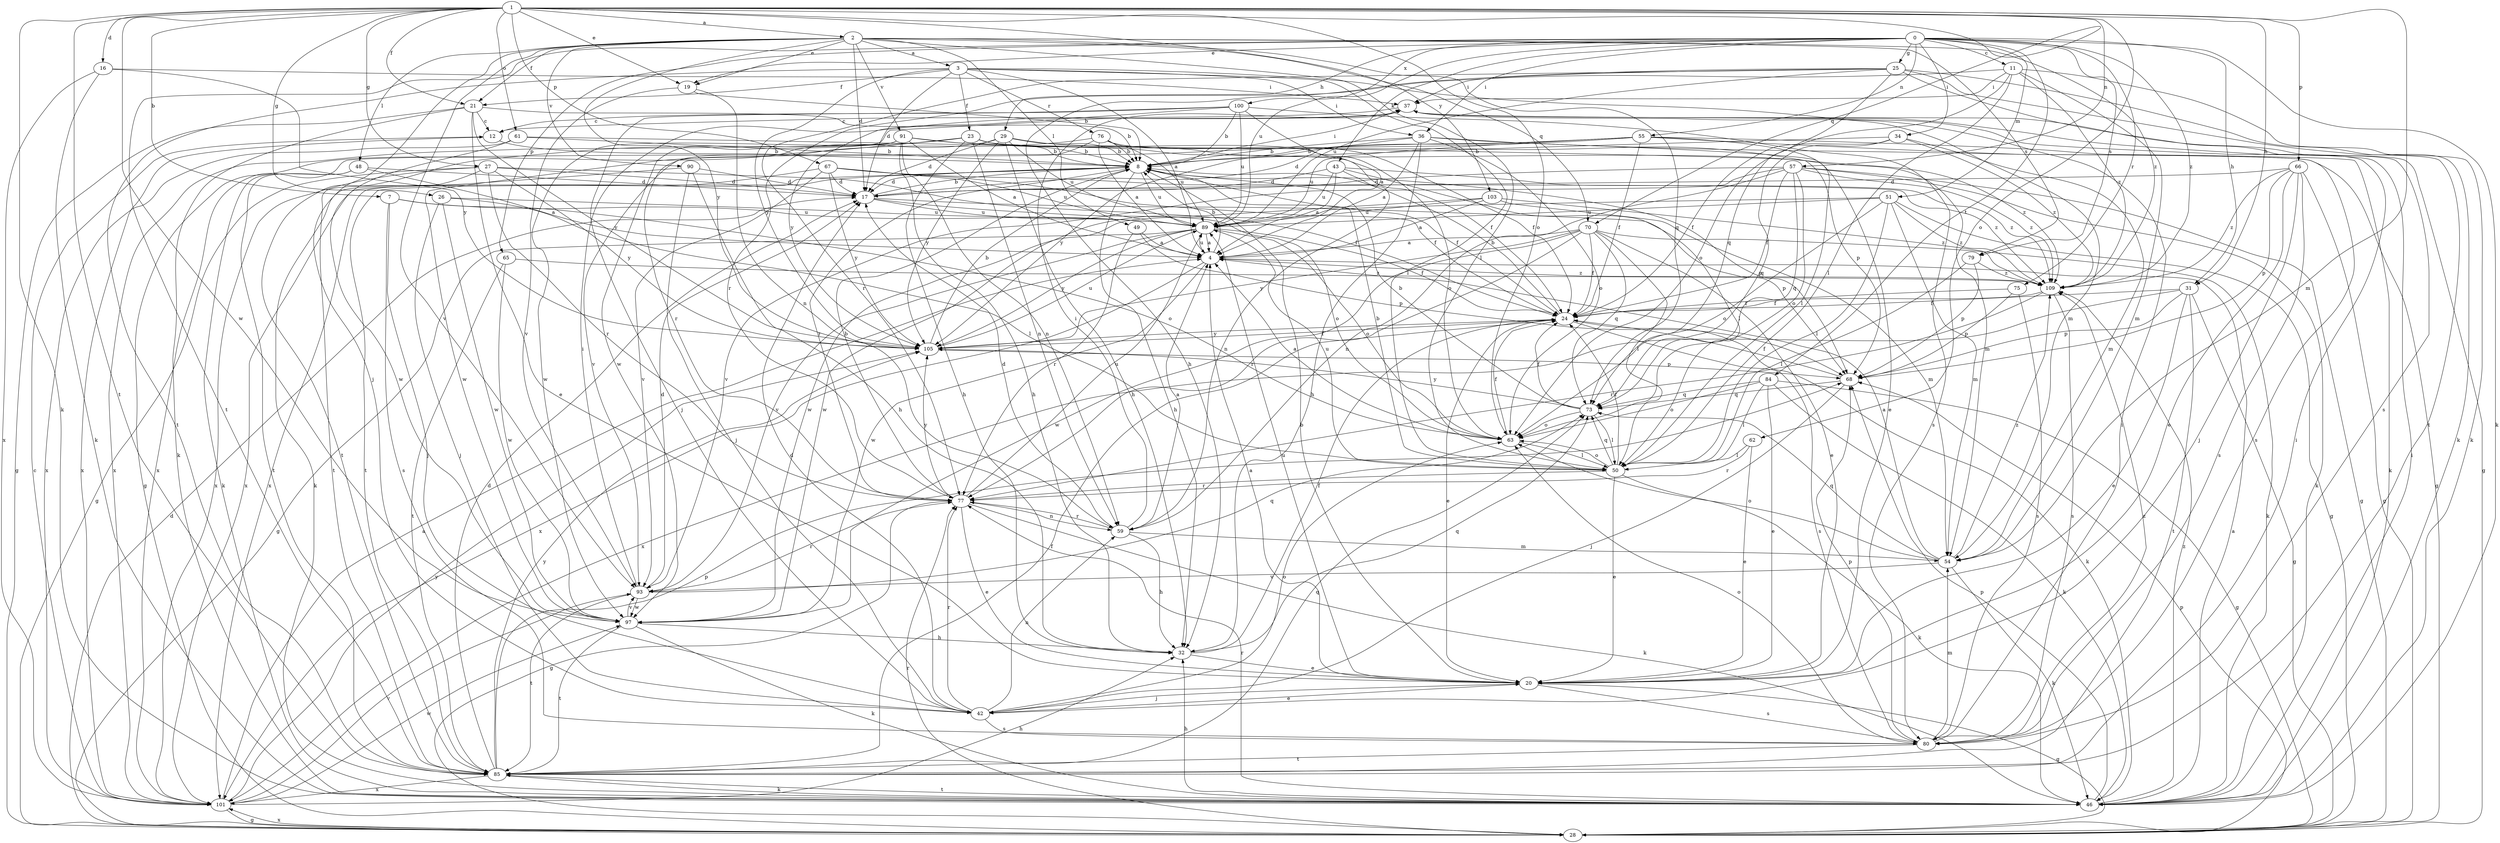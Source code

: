 strict digraph  {
0;
1;
2;
3;
4;
7;
8;
11;
12;
16;
17;
19;
20;
21;
23;
24;
25;
26;
27;
28;
29;
31;
32;
34;
36;
37;
42;
43;
46;
48;
49;
50;
51;
54;
55;
57;
59;
61;
62;
63;
65;
66;
67;
68;
70;
73;
75;
76;
77;
79;
80;
84;
85;
89;
90;
91;
93;
97;
100;
101;
103;
105;
109;
0 -> 11  [label=c];
0 -> 19  [label=e];
0 -> 25  [label=g];
0 -> 29  [label=h];
0 -> 31  [label=h];
0 -> 34  [label=i];
0 -> 36  [label=i];
0 -> 43  [label=k];
0 -> 46  [label=k];
0 -> 51  [label=m];
0 -> 55  [label=n];
0 -> 65  [label=p];
0 -> 75  [label=r];
0 -> 79  [label=s];
0 -> 84  [label=t];
0 -> 85  [label=t];
0 -> 89  [label=u];
0 -> 100  [label=x];
0 -> 109  [label=z];
1 -> 2  [label=a];
1 -> 7  [label=b];
1 -> 16  [label=d];
1 -> 19  [label=e];
1 -> 21  [label=f];
1 -> 26  [label=g];
1 -> 27  [label=g];
1 -> 31  [label=h];
1 -> 46  [label=k];
1 -> 54  [label=m];
1 -> 57  [label=n];
1 -> 61  [label=o];
1 -> 62  [label=o];
1 -> 63  [label=o];
1 -> 66  [label=p];
1 -> 67  [label=p];
1 -> 70  [label=q];
1 -> 85  [label=t];
1 -> 97  [label=w];
1 -> 103  [label=y];
2 -> 3  [label=a];
2 -> 17  [label=d];
2 -> 19  [label=e];
2 -> 21  [label=f];
2 -> 42  [label=j];
2 -> 48  [label=l];
2 -> 49  [label=l];
2 -> 50  [label=l];
2 -> 70  [label=q];
2 -> 73  [label=q];
2 -> 79  [label=s];
2 -> 90  [label=v];
2 -> 91  [label=v];
2 -> 93  [label=v];
2 -> 105  [label=y];
2 -> 109  [label=z];
3 -> 4  [label=a];
3 -> 17  [label=d];
3 -> 21  [label=f];
3 -> 23  [label=f];
3 -> 36  [label=i];
3 -> 50  [label=l];
3 -> 54  [label=m];
3 -> 76  [label=r];
3 -> 85  [label=t];
3 -> 105  [label=y];
4 -> 8  [label=b];
4 -> 89  [label=u];
4 -> 97  [label=w];
4 -> 101  [label=x];
4 -> 109  [label=z];
7 -> 42  [label=j];
7 -> 63  [label=o];
7 -> 80  [label=s];
7 -> 89  [label=u];
8 -> 17  [label=d];
8 -> 24  [label=f];
8 -> 32  [label=h];
8 -> 37  [label=i];
8 -> 68  [label=p];
8 -> 77  [label=r];
8 -> 85  [label=t];
8 -> 89  [label=u];
8 -> 101  [label=x];
11 -> 37  [label=i];
11 -> 46  [label=k];
11 -> 50  [label=l];
11 -> 54  [label=m];
11 -> 63  [label=o];
11 -> 77  [label=r];
11 -> 109  [label=z];
12 -> 8  [label=b];
12 -> 101  [label=x];
16 -> 37  [label=i];
16 -> 46  [label=k];
16 -> 101  [label=x];
16 -> 105  [label=y];
17 -> 8  [label=b];
17 -> 63  [label=o];
17 -> 68  [label=p];
17 -> 89  [label=u];
19 -> 8  [label=b];
19 -> 59  [label=n];
19 -> 93  [label=v];
20 -> 4  [label=a];
20 -> 8  [label=b];
20 -> 28  [label=g];
20 -> 42  [label=j];
20 -> 80  [label=s];
20 -> 89  [label=u];
21 -> 8  [label=b];
21 -> 12  [label=c];
21 -> 20  [label=e];
21 -> 28  [label=g];
21 -> 46  [label=k];
21 -> 105  [label=y];
23 -> 8  [label=b];
23 -> 32  [label=h];
23 -> 54  [label=m];
23 -> 59  [label=n];
23 -> 63  [label=o];
23 -> 77  [label=r];
23 -> 85  [label=t];
24 -> 8  [label=b];
24 -> 20  [label=e];
24 -> 46  [label=k];
24 -> 80  [label=s];
24 -> 105  [label=y];
25 -> 32  [label=h];
25 -> 37  [label=i];
25 -> 46  [label=k];
25 -> 73  [label=q];
25 -> 77  [label=r];
25 -> 80  [label=s];
25 -> 85  [label=t];
25 -> 89  [label=u];
26 -> 42  [label=j];
26 -> 50  [label=l];
26 -> 89  [label=u];
26 -> 97  [label=w];
27 -> 17  [label=d];
27 -> 24  [label=f];
27 -> 28  [label=g];
27 -> 77  [label=r];
27 -> 85  [label=t];
27 -> 101  [label=x];
27 -> 105  [label=y];
28 -> 17  [label=d];
28 -> 68  [label=p];
28 -> 77  [label=r];
28 -> 101  [label=x];
29 -> 8  [label=b];
29 -> 17  [label=d];
29 -> 28  [label=g];
29 -> 32  [label=h];
29 -> 68  [label=p];
29 -> 89  [label=u];
29 -> 105  [label=y];
31 -> 20  [label=e];
31 -> 24  [label=f];
31 -> 28  [label=g];
31 -> 68  [label=p];
31 -> 85  [label=t];
31 -> 101  [label=x];
32 -> 20  [label=e];
32 -> 24  [label=f];
32 -> 73  [label=q];
34 -> 8  [label=b];
34 -> 24  [label=f];
34 -> 54  [label=m];
34 -> 73  [label=q];
34 -> 109  [label=z];
36 -> 4  [label=a];
36 -> 8  [label=b];
36 -> 20  [label=e];
36 -> 28  [label=g];
36 -> 32  [label=h];
36 -> 63  [label=o];
36 -> 105  [label=y];
37 -> 12  [label=c];
37 -> 28  [label=g];
37 -> 97  [label=w];
42 -> 17  [label=d];
42 -> 20  [label=e];
42 -> 59  [label=n];
42 -> 63  [label=o];
42 -> 77  [label=r];
42 -> 80  [label=s];
43 -> 4  [label=a];
43 -> 17  [label=d];
43 -> 50  [label=l];
43 -> 59  [label=n];
43 -> 89  [label=u];
43 -> 109  [label=z];
46 -> 4  [label=a];
46 -> 32  [label=h];
46 -> 37  [label=i];
46 -> 68  [label=p];
46 -> 77  [label=r];
46 -> 85  [label=t];
46 -> 109  [label=z];
48 -> 4  [label=a];
48 -> 17  [label=d];
48 -> 46  [label=k];
48 -> 85  [label=t];
49 -> 4  [label=a];
49 -> 68  [label=p];
49 -> 77  [label=r];
50 -> 8  [label=b];
50 -> 20  [label=e];
50 -> 24  [label=f];
50 -> 46  [label=k];
50 -> 63  [label=o];
50 -> 73  [label=q];
50 -> 77  [label=r];
50 -> 89  [label=u];
51 -> 28  [label=g];
51 -> 50  [label=l];
51 -> 54  [label=m];
51 -> 63  [label=o];
51 -> 89  [label=u];
51 -> 97  [label=w];
51 -> 109  [label=z];
54 -> 4  [label=a];
54 -> 46  [label=k];
54 -> 63  [label=o];
54 -> 73  [label=q];
54 -> 93  [label=v];
54 -> 109  [label=z];
55 -> 8  [label=b];
55 -> 17  [label=d];
55 -> 24  [label=f];
55 -> 46  [label=k];
55 -> 50  [label=l];
55 -> 80  [label=s];
55 -> 89  [label=u];
55 -> 101  [label=x];
57 -> 17  [label=d];
57 -> 24  [label=f];
57 -> 28  [label=g];
57 -> 46  [label=k];
57 -> 59  [label=n];
57 -> 63  [label=o];
57 -> 73  [label=q];
57 -> 93  [label=v];
57 -> 109  [label=z];
59 -> 4  [label=a];
59 -> 17  [label=d];
59 -> 32  [label=h];
59 -> 37  [label=i];
59 -> 54  [label=m];
59 -> 77  [label=r];
61 -> 8  [label=b];
61 -> 24  [label=f];
61 -> 97  [label=w];
61 -> 101  [label=x];
62 -> 20  [label=e];
62 -> 50  [label=l];
62 -> 77  [label=r];
63 -> 4  [label=a];
63 -> 24  [label=f];
63 -> 50  [label=l];
65 -> 85  [label=t];
65 -> 97  [label=w];
65 -> 109  [label=z];
66 -> 17  [label=d];
66 -> 20  [label=e];
66 -> 28  [label=g];
66 -> 42  [label=j];
66 -> 68  [label=p];
66 -> 80  [label=s];
66 -> 109  [label=z];
67 -> 17  [label=d];
67 -> 24  [label=f];
67 -> 89  [label=u];
67 -> 93  [label=v];
67 -> 101  [label=x];
67 -> 105  [label=y];
67 -> 109  [label=z];
68 -> 24  [label=f];
68 -> 42  [label=j];
68 -> 73  [label=q];
70 -> 4  [label=a];
70 -> 20  [label=e];
70 -> 24  [label=f];
70 -> 46  [label=k];
70 -> 50  [label=l];
70 -> 73  [label=q];
70 -> 77  [label=r];
70 -> 97  [label=w];
70 -> 105  [label=y];
73 -> 8  [label=b];
73 -> 24  [label=f];
73 -> 50  [label=l];
73 -> 63  [label=o];
73 -> 105  [label=y];
75 -> 24  [label=f];
75 -> 68  [label=p];
75 -> 80  [label=s];
76 -> 4  [label=a];
76 -> 8  [label=b];
76 -> 24  [label=f];
76 -> 89  [label=u];
76 -> 93  [label=v];
76 -> 97  [label=w];
77 -> 8  [label=b];
77 -> 20  [label=e];
77 -> 28  [label=g];
77 -> 46  [label=k];
77 -> 59  [label=n];
77 -> 89  [label=u];
77 -> 105  [label=y];
79 -> 50  [label=l];
79 -> 68  [label=p];
79 -> 109  [label=z];
80 -> 37  [label=i];
80 -> 54  [label=m];
80 -> 63  [label=o];
80 -> 68  [label=p];
80 -> 85  [label=t];
80 -> 109  [label=z];
84 -> 20  [label=e];
84 -> 28  [label=g];
84 -> 46  [label=k];
84 -> 50  [label=l];
84 -> 63  [label=o];
84 -> 73  [label=q];
85 -> 17  [label=d];
85 -> 24  [label=f];
85 -> 37  [label=i];
85 -> 46  [label=k];
85 -> 68  [label=p];
85 -> 73  [label=q];
85 -> 101  [label=x];
85 -> 105  [label=y];
89 -> 4  [label=a];
89 -> 24  [label=f];
89 -> 28  [label=g];
89 -> 63  [label=o];
89 -> 93  [label=v];
89 -> 105  [label=y];
90 -> 17  [label=d];
90 -> 32  [label=h];
90 -> 42  [label=j];
90 -> 46  [label=k];
91 -> 4  [label=a];
91 -> 8  [label=b];
91 -> 32  [label=h];
91 -> 59  [label=n];
91 -> 97  [label=w];
91 -> 101  [label=x];
91 -> 109  [label=z];
93 -> 17  [label=d];
93 -> 37  [label=i];
93 -> 73  [label=q];
93 -> 77  [label=r];
93 -> 85  [label=t];
93 -> 97  [label=w];
97 -> 32  [label=h];
97 -> 46  [label=k];
97 -> 85  [label=t];
97 -> 93  [label=v];
100 -> 4  [label=a];
100 -> 8  [label=b];
100 -> 12  [label=c];
100 -> 42  [label=j];
100 -> 80  [label=s];
100 -> 89  [label=u];
100 -> 105  [label=y];
101 -> 4  [label=a];
101 -> 12  [label=c];
101 -> 28  [label=g];
101 -> 32  [label=h];
101 -> 93  [label=v];
101 -> 97  [label=w];
101 -> 105  [label=y];
103 -> 4  [label=a];
103 -> 54  [label=m];
103 -> 89  [label=u];
103 -> 97  [label=w];
103 -> 109  [label=z];
105 -> 8  [label=b];
105 -> 24  [label=f];
105 -> 68  [label=p];
105 -> 89  [label=u];
109 -> 24  [label=f];
109 -> 77  [label=r];
109 -> 80  [label=s];
}
